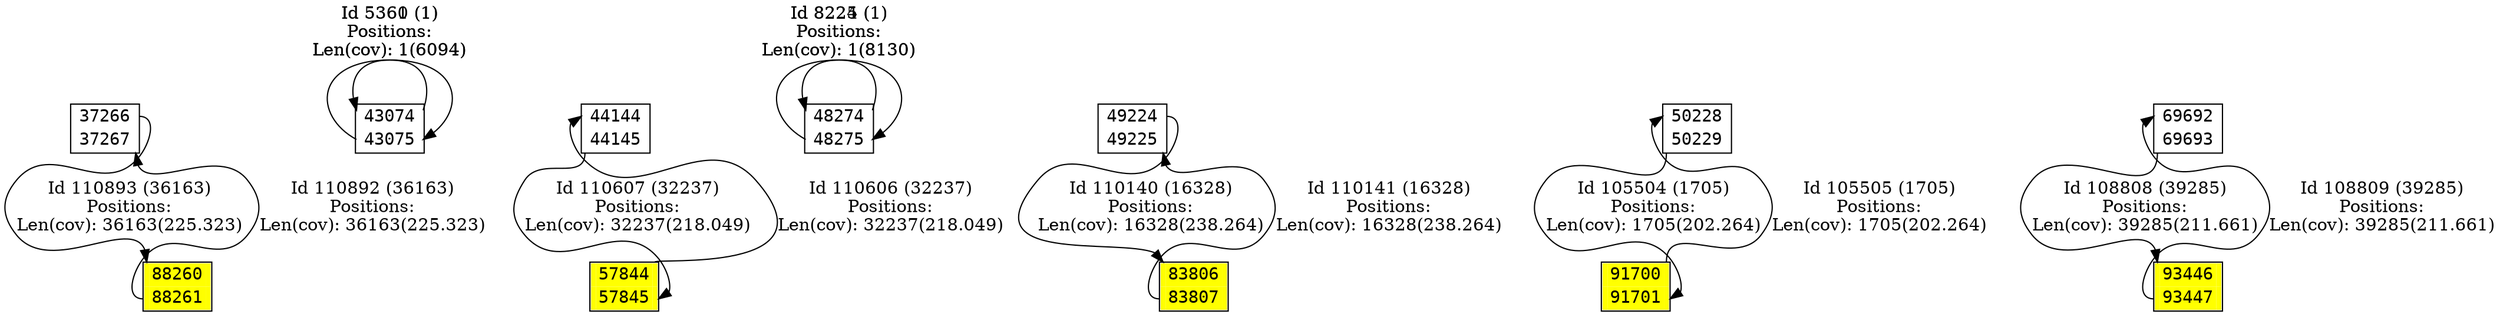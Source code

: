 digraph graph_picture {
node[fontname=<Courier> ,penwidth=<1.8> ,shape=<plaintext> ]
vertex_37266_37267[label=<<TABLE BORDER="1" CELLSPACING="0" >
<TR><TD BORDER="0" PORT = "port_37266_in" color="white" bgcolor="white" ></TD><TD BORDER="0" color="white" bgcolor="white" >37266</TD><TD BORDER="0" PORT = "port_37266_out" color="white" bgcolor="white" ></TD></TR>
<TR><TD BORDER="0" PORT = "port_37267_out" color="white" bgcolor="white" ></TD><TD BORDER="0" color="white" bgcolor="white" >37267</TD><TD BORDER="0" PORT = "port_37267_in" color="white" bgcolor="white" ></TD></TR>
</TABLE>> ,color=<black> ,URL=</vertex/37266.svg> ]
vertex_43074_43075[label=<<TABLE BORDER="1" CELLSPACING="0" >
<TR><TD BORDER="0" PORT = "port_43074_in" color="white" bgcolor="white" ></TD><TD BORDER="0" color="white" bgcolor="white" >43074</TD><TD BORDER="0" PORT = "port_43074_out" color="white" bgcolor="white" ></TD></TR>
<TR><TD BORDER="0" PORT = "port_43075_out" color="white" bgcolor="white" ></TD><TD BORDER="0" color="white" bgcolor="white" >43075</TD><TD BORDER="0" PORT = "port_43075_in" color="white" bgcolor="white" ></TD></TR>
</TABLE>> ,color=<black> ,URL=</vertex/43074.svg> ]
vertex_44144_44145[label=<<TABLE BORDER="1" CELLSPACING="0" >
<TR><TD BORDER="0" PORT = "port_44144_in" color="white" bgcolor="white" ></TD><TD BORDER="0" color="white" bgcolor="white" >44144</TD><TD BORDER="0" PORT = "port_44144_out" color="white" bgcolor="white" ></TD></TR>
<TR><TD BORDER="0" PORT = "port_44145_out" color="white" bgcolor="white" ></TD><TD BORDER="0" color="white" bgcolor="white" >44145</TD><TD BORDER="0" PORT = "port_44145_in" color="white" bgcolor="white" ></TD></TR>
</TABLE>> ,color=<black> ,URL=</vertex/44144.svg> ]
vertex_48274_48275[label=<<TABLE BORDER="1" CELLSPACING="0" >
<TR><TD BORDER="0" PORT = "port_48274_in" color="white" bgcolor="white" ></TD><TD BORDER="0" color="white" bgcolor="white" >48274</TD><TD BORDER="0" PORT = "port_48274_out" color="white" bgcolor="white" ></TD></TR>
<TR><TD BORDER="0" PORT = "port_48275_out" color="white" bgcolor="white" ></TD><TD BORDER="0" color="white" bgcolor="white" >48275</TD><TD BORDER="0" PORT = "port_48275_in" color="white" bgcolor="white" ></TD></TR>
</TABLE>> ,color=<black> ,URL=</vertex/48274.svg> ]
vertex_49224_49225[label=<<TABLE BORDER="1" CELLSPACING="0" >
<TR><TD BORDER="0" PORT = "port_49224_in" color="white" bgcolor="white" ></TD><TD BORDER="0" color="white" bgcolor="white" >49224</TD><TD BORDER="0" PORT = "port_49224_out" color="white" bgcolor="white" ></TD></TR>
<TR><TD BORDER="0" PORT = "port_49225_out" color="white" bgcolor="white" ></TD><TD BORDER="0" color="white" bgcolor="white" >49225</TD><TD BORDER="0" PORT = "port_49225_in" color="white" bgcolor="white" ></TD></TR>
</TABLE>> ,color=<black> ,URL=</vertex/49224.svg> ]
vertex_50228_50229[label=<<TABLE BORDER="1" CELLSPACING="0" >
<TR><TD BORDER="0" PORT = "port_50228_in" color="white" bgcolor="white" ></TD><TD BORDER="0" color="white" bgcolor="white" >50228</TD><TD BORDER="0" PORT = "port_50228_out" color="white" bgcolor="white" ></TD></TR>
<TR><TD BORDER="0" PORT = "port_50229_out" color="white" bgcolor="white" ></TD><TD BORDER="0" color="white" bgcolor="white" >50229</TD><TD BORDER="0" PORT = "port_50229_in" color="white" bgcolor="white" ></TD></TR>
</TABLE>> ,color=<black> ,URL=</vertex/50228.svg> ]
vertex_57844_57845[label=<<TABLE BORDER="1" CELLSPACING="0" >
<TR><TD BORDER="0" PORT = "port_57844_in" color="yellow" bgcolor="yellow" ></TD><TD BORDER="0" color="yellow" bgcolor="yellow" >57844</TD><TD BORDER="0" PORT = "port_57844_out" color="yellow" bgcolor="yellow" ></TD></TR>
<TR><TD BORDER="0" PORT = "port_57845_out" color="yellow" bgcolor="yellow" ></TD><TD BORDER="0" color="yellow" bgcolor="yellow" >57845</TD><TD BORDER="0" PORT = "port_57845_in" color="yellow" bgcolor="yellow" ></TD></TR>
</TABLE>> ,color=<black> ,URL=</vertex/57844.svg> ]
vertex_69692_69693[label=<<TABLE BORDER="1" CELLSPACING="0" >
<TR><TD BORDER="0" PORT = "port_69692_in" color="white" bgcolor="white" ></TD><TD BORDER="0" color="white" bgcolor="white" >69692</TD><TD BORDER="0" PORT = "port_69692_out" color="white" bgcolor="white" ></TD></TR>
<TR><TD BORDER="0" PORT = "port_69693_out" color="white" bgcolor="white" ></TD><TD BORDER="0" color="white" bgcolor="white" >69693</TD><TD BORDER="0" PORT = "port_69693_in" color="white" bgcolor="white" ></TD></TR>
</TABLE>> ,color=<black> ,URL=</vertex/69692.svg> ]
vertex_83806_83807[label=<<TABLE BORDER="1" CELLSPACING="0" >
<TR><TD BORDER="0" PORT = "port_83806_in" color="yellow" bgcolor="yellow" ></TD><TD BORDER="0" color="yellow" bgcolor="yellow" >83806</TD><TD BORDER="0" PORT = "port_83806_out" color="yellow" bgcolor="yellow" ></TD></TR>
<TR><TD BORDER="0" PORT = "port_83807_out" color="yellow" bgcolor="yellow" ></TD><TD BORDER="0" color="yellow" bgcolor="yellow" >83807</TD><TD BORDER="0" PORT = "port_83807_in" color="yellow" bgcolor="yellow" ></TD></TR>
</TABLE>> ,color=<black> ,URL=</vertex/83806.svg> ]
vertex_88260_88261[label=<<TABLE BORDER="1" CELLSPACING="0" >
<TR><TD BORDER="0" PORT = "port_88260_in" color="yellow" bgcolor="yellow" ></TD><TD BORDER="0" color="yellow" bgcolor="yellow" >88260</TD><TD BORDER="0" PORT = "port_88260_out" color="yellow" bgcolor="yellow" ></TD></TR>
<TR><TD BORDER="0" PORT = "port_88261_out" color="yellow" bgcolor="yellow" ></TD><TD BORDER="0" color="yellow" bgcolor="yellow" >88261</TD><TD BORDER="0" PORT = "port_88261_in" color="yellow" bgcolor="yellow" ></TD></TR>
</TABLE>> ,color=<black> ,URL=</vertex/88260.svg> ]
vertex_91700_91701[label=<<TABLE BORDER="1" CELLSPACING="0" >
<TR><TD BORDER="0" PORT = "port_91700_in" color="yellow" bgcolor="yellow" ></TD><TD BORDER="0" color="yellow" bgcolor="yellow" >91700</TD><TD BORDER="0" PORT = "port_91700_out" color="yellow" bgcolor="yellow" ></TD></TR>
<TR><TD BORDER="0" PORT = "port_91701_out" color="yellow" bgcolor="yellow" ></TD><TD BORDER="0" color="yellow" bgcolor="yellow" >91701</TD><TD BORDER="0" PORT = "port_91701_in" color="yellow" bgcolor="yellow" ></TD></TR>
</TABLE>> ,color=<black> ,URL=</vertex/91700.svg> ]
vertex_93446_93447[label=<<TABLE BORDER="1" CELLSPACING="0" >
<TR><TD BORDER="0" PORT = "port_93446_in" color="yellow" bgcolor="yellow" ></TD><TD BORDER="0" color="yellow" bgcolor="yellow" >93446</TD><TD BORDER="0" PORT = "port_93446_out" color="yellow" bgcolor="yellow" ></TD></TR>
<TR><TD BORDER="0" PORT = "port_93447_out" color="yellow" bgcolor="yellow" ></TD><TD BORDER="0" color="yellow" bgcolor="yellow" >93447</TD><TD BORDER="0" PORT = "port_93447_in" color="yellow" bgcolor="yellow" ></TD></TR>
</TABLE>> ,color=<black> ,URL=</vertex/93446.svg> ]
vertex_43074_43075:port_43075_out->vertex_43074_43075:port_43075_in[label="Id 5360 (1)\nPositions:\nLen(cov): 1(6094)" ,color=<black> ]
vertex_43074_43075:port_43074_out->vertex_43074_43075:port_43074_in[label="Id 5361 (1)\nPositions:\nLen(cov): 1(6094)" ,color=<black> ]
vertex_48274_48275:port_48275_out->vertex_48274_48275:port_48275_in[label="Id 8224 (1)\nPositions:\nLen(cov): 1(8130)" ,color=<black> ]
vertex_48274_48275:port_48274_out->vertex_48274_48275:port_48274_in[label="Id 8225 (1)\nPositions:\nLen(cov): 1(8130)" ,color=<black> ]
vertex_50228_50229:port_50229_out->vertex_91700_91701:port_91701_in[label="Id 105504 (1705)\nPositions:\nLen(cov): 1705(202.264)" ,color=<black> ]
vertex_91700_91701:port_91700_out->vertex_50228_50229:port_50228_in[label="Id 105505 (1705)\nPositions:\nLen(cov): 1705(202.264)" ,color=<black> ]
vertex_69692_69693:port_69693_out->vertex_93446_93447:port_93446_in[label="Id 108808 (39285)\nPositions:\nLen(cov): 39285(211.661)" ,color=<black> ]
vertex_93446_93447:port_93447_out->vertex_69692_69693:port_69692_in[label="Id 108809 (39285)\nPositions:\nLen(cov): 39285(211.661)" ,color=<black> ]
vertex_49224_49225:port_49224_out->vertex_83806_83807:port_83806_in[label="Id 110140 (16328)\nPositions:\nLen(cov): 16328(238.264)" ,color=<black> ]
vertex_83806_83807:port_83807_out->vertex_49224_49225:port_49225_in[label="Id 110141 (16328)\nPositions:\nLen(cov): 16328(238.264)" ,color=<black> ]
vertex_57844_57845:port_57844_out->vertex_44144_44145:port_44144_in[label="Id 110606 (32237)\nPositions:\nLen(cov): 32237(218.049)" ,color=<black> ]
vertex_44144_44145:port_44145_out->vertex_57844_57845:port_57845_in[label="Id 110607 (32237)\nPositions:\nLen(cov): 32237(218.049)" ,color=<black> ]
vertex_88260_88261:port_88261_out->vertex_37266_37267:port_37267_in[label="Id 110892 (36163)\nPositions:\nLen(cov): 36163(225.323)" ,color=<black> ]
vertex_37266_37267:port_37266_out->vertex_88260_88261:port_88260_in[label="Id 110893 (36163)\nPositions:\nLen(cov): 36163(225.323)" ,color=<black> ]
}

